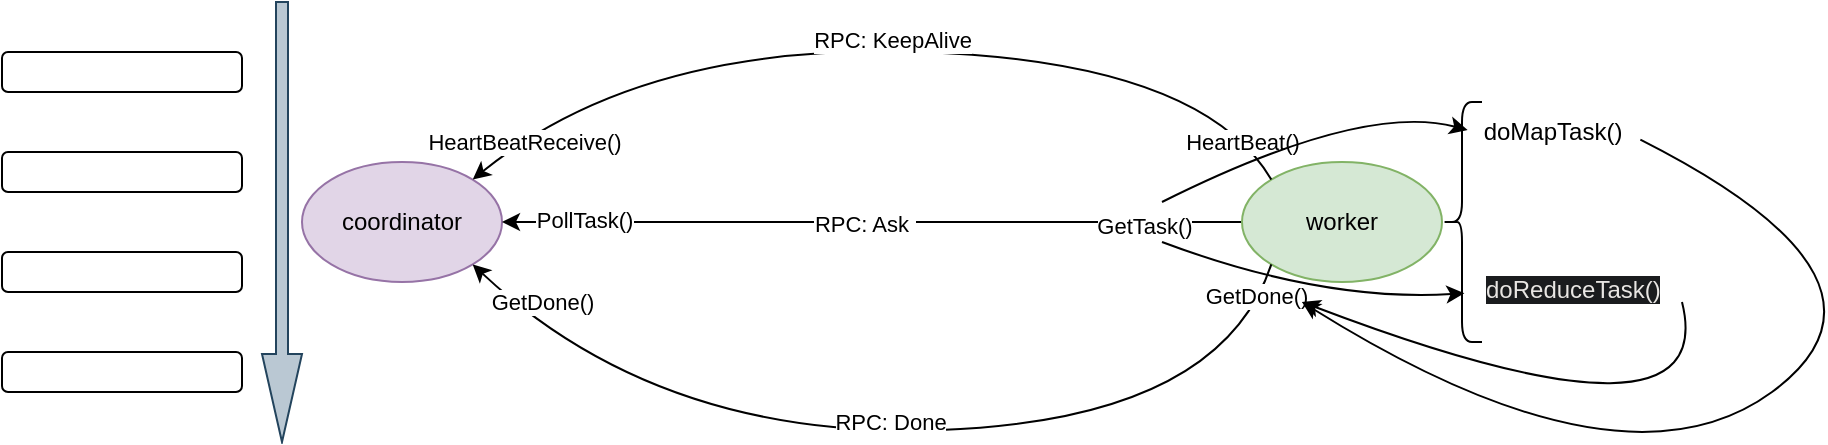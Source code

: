 <mxfile version="24.8.4">
  <diagram name="第 1 页" id="UmH1oOur9nk63iKTvQAk">
    <mxGraphModel dx="1515" dy="488" grid="1" gridSize="10" guides="1" tooltips="1" connect="1" arrows="1" fold="1" page="1" pageScale="1" pageWidth="827" pageHeight="1169" math="0" shadow="0">
      <root>
        <mxCell id="0" />
        <mxCell id="1" parent="0" />
        <mxCell id="xYb50iZ14-Q-GBws1bET-1" value="coordinator" style="ellipse;whiteSpace=wrap;html=1;fillColor=#e1d5e7;strokeColor=#9673a6;" vertex="1" parent="1">
          <mxGeometry x="120" y="220" width="100" height="60" as="geometry" />
        </mxCell>
        <mxCell id="xYb50iZ14-Q-GBws1bET-14" style="edgeStyle=orthogonalEdgeStyle;rounded=0;orthogonalLoop=1;jettySize=auto;html=1;exitX=0;exitY=0.5;exitDx=0;exitDy=0;" edge="1" parent="1" source="xYb50iZ14-Q-GBws1bET-2" target="xYb50iZ14-Q-GBws1bET-1">
          <mxGeometry relative="1" as="geometry" />
        </mxCell>
        <mxCell id="xYb50iZ14-Q-GBws1bET-15" value="GetTask()" style="edgeLabel;html=1;align=center;verticalAlign=middle;resizable=0;points=[];" vertex="1" connectable="0" parent="xYb50iZ14-Q-GBws1bET-14">
          <mxGeometry x="-0.824" y="2" relative="1" as="geometry">
            <mxPoint x="-17" as="offset" />
          </mxGeometry>
        </mxCell>
        <mxCell id="xYb50iZ14-Q-GBws1bET-16" value="PollTask()" style="edgeLabel;html=1;align=center;verticalAlign=middle;resizable=0;points=[];" vertex="1" connectable="0" parent="xYb50iZ14-Q-GBws1bET-14">
          <mxGeometry x="0.879" y="-1" relative="1" as="geometry">
            <mxPoint x="18" as="offset" />
          </mxGeometry>
        </mxCell>
        <mxCell id="xYb50iZ14-Q-GBws1bET-17" value="RPC: Ask&amp;nbsp;" style="edgeLabel;html=1;align=center;verticalAlign=middle;resizable=0;points=[];" vertex="1" connectable="0" parent="xYb50iZ14-Q-GBws1bET-14">
          <mxGeometry x="0.068" y="1" relative="1" as="geometry">
            <mxPoint x="8" as="offset" />
          </mxGeometry>
        </mxCell>
        <mxCell id="xYb50iZ14-Q-GBws1bET-2" value="worker" style="ellipse;whiteSpace=wrap;html=1;fillColor=#d5e8d4;strokeColor=#82b366;" vertex="1" parent="1">
          <mxGeometry x="590" y="220" width="100" height="60" as="geometry" />
        </mxCell>
        <mxCell id="xYb50iZ14-Q-GBws1bET-4" value="" style="curved=1;endArrow=classic;html=1;rounded=0;entryX=1;entryY=0;entryDx=0;entryDy=0;exitX=0;exitY=0;exitDx=0;exitDy=0;" edge="1" parent="1" source="xYb50iZ14-Q-GBws1bET-2" target="xYb50iZ14-Q-GBws1bET-1">
          <mxGeometry width="50" height="50" relative="1" as="geometry">
            <mxPoint x="450" y="240" as="sourcePoint" />
            <mxPoint x="570" y="60" as="targetPoint" />
            <Array as="points">
              <mxPoint x="570" y="170" />
              <mxPoint x="290" y="160" />
            </Array>
          </mxGeometry>
        </mxCell>
        <mxCell id="xYb50iZ14-Q-GBws1bET-6" value="HeartBeat()" style="edgeLabel;html=1;align=center;verticalAlign=middle;resizable=0;points=[];" vertex="1" connectable="0" parent="xYb50iZ14-Q-GBws1bET-4">
          <mxGeometry x="-0.919" y="2" relative="1" as="geometry">
            <mxPoint x="-4" y="-4" as="offset" />
          </mxGeometry>
        </mxCell>
        <mxCell id="xYb50iZ14-Q-GBws1bET-8" value="HeartBeatReceive()" style="edgeLabel;html=1;align=center;verticalAlign=middle;resizable=0;points=[];" vertex="1" connectable="0" parent="xYb50iZ14-Q-GBws1bET-4">
          <mxGeometry x="0.941" y="1" relative="1" as="geometry">
            <mxPoint x="14" y="-11" as="offset" />
          </mxGeometry>
        </mxCell>
        <mxCell id="xYb50iZ14-Q-GBws1bET-9" value="RPC: KeepAlive" style="edgeLabel;html=1;align=center;verticalAlign=middle;resizable=0;points=[];" vertex="1" connectable="0" parent="xYb50iZ14-Q-GBws1bET-4">
          <mxGeometry x="0.721" y="1" relative="1" as="geometry">
            <mxPoint x="159" y="-30" as="offset" />
          </mxGeometry>
        </mxCell>
        <mxCell id="xYb50iZ14-Q-GBws1bET-10" value="" style="curved=1;endArrow=classic;html=1;rounded=0;entryX=1;entryY=1;entryDx=0;entryDy=0;exitX=0;exitY=1;exitDx=0;exitDy=0;" edge="1" parent="1" source="xYb50iZ14-Q-GBws1bET-2" target="xYb50iZ14-Q-GBws1bET-1">
          <mxGeometry width="50" height="50" relative="1" as="geometry">
            <mxPoint x="614" y="290" as="sourcePoint" />
            <mxPoint x="214" y="290" as="targetPoint" />
            <Array as="points">
              <mxPoint x="579" y="349" />
              <mxPoint x="299" y="359" />
            </Array>
          </mxGeometry>
        </mxCell>
        <mxCell id="xYb50iZ14-Q-GBws1bET-11" value="GetDone()" style="edgeLabel;html=1;align=center;verticalAlign=middle;resizable=0;points=[];" vertex="1" connectable="0" parent="xYb50iZ14-Q-GBws1bET-10">
          <mxGeometry x="-0.919" y="2" relative="1" as="geometry">
            <mxPoint x="-4" y="-4" as="offset" />
          </mxGeometry>
        </mxCell>
        <mxCell id="xYb50iZ14-Q-GBws1bET-12" value="GetDone()" style="edgeLabel;html=1;align=center;verticalAlign=middle;resizable=0;points=[];" vertex="1" connectable="0" parent="xYb50iZ14-Q-GBws1bET-10">
          <mxGeometry x="0.941" y="1" relative="1" as="geometry">
            <mxPoint x="25" y="8" as="offset" />
          </mxGeometry>
        </mxCell>
        <mxCell id="xYb50iZ14-Q-GBws1bET-13" value="RPC: Done" style="edgeLabel;html=1;align=center;verticalAlign=middle;resizable=0;points=[];" vertex="1" connectable="0" parent="xYb50iZ14-Q-GBws1bET-10">
          <mxGeometry x="0.721" y="1" relative="1" as="geometry">
            <mxPoint x="159" y="31" as="offset" />
          </mxGeometry>
        </mxCell>
        <mxCell id="xYb50iZ14-Q-GBws1bET-19" value="" style="shape=curlyBracket;whiteSpace=wrap;html=1;rounded=1;labelPosition=left;verticalLabelPosition=middle;align=right;verticalAlign=middle;size=0.5;" vertex="1" parent="1">
          <mxGeometry x="690" y="190" width="20" height="120" as="geometry" />
        </mxCell>
        <mxCell id="xYb50iZ14-Q-GBws1bET-20" value="doMapTask()" style="text;html=1;align=center;verticalAlign=middle;resizable=0;points=[];autosize=1;strokeColor=none;fillColor=none;" vertex="1" parent="1">
          <mxGeometry x="700" y="190" width="90" height="30" as="geometry" />
        </mxCell>
        <mxCell id="xYb50iZ14-Q-GBws1bET-21" value="&lt;span data-darkreader-inline-bgcolor=&quot;&quot; data-darkreader-inline-color=&quot;&quot; style=&quot;color: rgb(232, 230, 227); font-family: Helvetica; font-size: 12px; font-style: normal; font-variant-ligatures: normal; font-variant-caps: normal; font-weight: 400; letter-spacing: normal; orphans: 2; text-align: center; text-indent: 0px; text-transform: none; widows: 2; word-spacing: 0px; -webkit-text-stroke-width: 0px; white-space: nowrap; background-color: rgb(26, 28, 30); text-decoration-thickness: initial; text-decoration-style: initial; text-decoration-color: initial; float: none; display: inline !important; --darkreader-inline-color: #d8d4cf; --darkreader-inline-bgcolor: #151718;&quot;&gt;doReduceTask()&lt;/span&gt;" style="text;whiteSpace=wrap;html=1;" vertex="1" parent="1">
          <mxGeometry x="710" y="270" width="100" height="40" as="geometry" />
        </mxCell>
        <mxCell id="xYb50iZ14-Q-GBws1bET-22" value="" style="curved=1;endArrow=classic;html=1;rounded=0;entryX=0.64;entryY=0.117;entryDx=0;entryDy=0;entryPerimeter=0;" edge="1" parent="1" target="xYb50iZ14-Q-GBws1bET-19">
          <mxGeometry width="50" height="50" relative="1" as="geometry">
            <mxPoint x="550" y="240" as="sourcePoint" />
            <mxPoint x="600" y="110" as="targetPoint" />
            <Array as="points">
              <mxPoint x="650" y="190" />
            </Array>
          </mxGeometry>
        </mxCell>
        <mxCell id="xYb50iZ14-Q-GBws1bET-23" value="" style="curved=1;endArrow=classic;html=1;rounded=0;entryX=0.56;entryY=0.797;entryDx=0;entryDy=0;entryPerimeter=0;" edge="1" parent="1" target="xYb50iZ14-Q-GBws1bET-19">
          <mxGeometry width="50" height="50" relative="1" as="geometry">
            <mxPoint x="550" y="260" as="sourcePoint" />
            <mxPoint x="710" y="296" as="targetPoint" />
            <Array as="points">
              <mxPoint x="630" y="290" />
            </Array>
          </mxGeometry>
        </mxCell>
        <mxCell id="xYb50iZ14-Q-GBws1bET-25" value="" style="curved=1;endArrow=classic;html=1;rounded=0;exitX=1;exitY=0.5;exitDx=0;exitDy=0;" edge="1" parent="1" source="xYb50iZ14-Q-GBws1bET-21">
          <mxGeometry width="50" height="50" relative="1" as="geometry">
            <mxPoint x="820" y="280" as="sourcePoint" />
            <mxPoint x="620" y="290" as="targetPoint" />
            <Array as="points">
              <mxPoint x="830" y="370" />
            </Array>
          </mxGeometry>
        </mxCell>
        <mxCell id="xYb50iZ14-Q-GBws1bET-26" value="" style="curved=1;endArrow=classic;html=1;rounded=0;exitX=0.991;exitY=0.627;exitDx=0;exitDy=0;exitPerimeter=0;" edge="1" parent="1" source="xYb50iZ14-Q-GBws1bET-20">
          <mxGeometry width="50" height="50" relative="1" as="geometry">
            <mxPoint x="940" y="270" as="sourcePoint" />
            <mxPoint x="620" y="290" as="targetPoint" />
            <Array as="points">
              <mxPoint x="930" y="280" />
              <mxPoint x="780" y="390" />
            </Array>
          </mxGeometry>
        </mxCell>
        <mxCell id="xYb50iZ14-Q-GBws1bET-30" value="" style="shape=singleArrow;direction=north;whiteSpace=wrap;html=1;flipH=1;flipV=1;fillColor=#bac8d3;strokeColor=#23445d;" vertex="1" parent="1">
          <mxGeometry x="100" y="140" width="20" height="220" as="geometry" />
        </mxCell>
        <mxCell id="xYb50iZ14-Q-GBws1bET-31" value="" style="rounded=1;whiteSpace=wrap;html=1;" vertex="1" parent="1">
          <mxGeometry x="-30" y="165" width="120" height="20" as="geometry" />
        </mxCell>
        <mxCell id="xYb50iZ14-Q-GBws1bET-32" value="" style="rounded=1;whiteSpace=wrap;html=1;" vertex="1" parent="1">
          <mxGeometry x="-30" y="315" width="120" height="20" as="geometry" />
        </mxCell>
        <mxCell id="xYb50iZ14-Q-GBws1bET-33" value="" style="rounded=1;whiteSpace=wrap;html=1;" vertex="1" parent="1">
          <mxGeometry x="-30" y="265" width="120" height="20" as="geometry" />
        </mxCell>
        <mxCell id="xYb50iZ14-Q-GBws1bET-34" value="" style="rounded=1;whiteSpace=wrap;html=1;" vertex="1" parent="1">
          <mxGeometry x="-30" y="215" width="120" height="20" as="geometry" />
        </mxCell>
      </root>
    </mxGraphModel>
  </diagram>
</mxfile>
